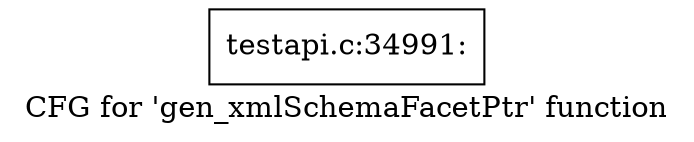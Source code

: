 digraph "CFG for 'gen_xmlSchemaFacetPtr' function" {
	label="CFG for 'gen_xmlSchemaFacetPtr' function";

	Node0x4a0cbd0 [shape=record,label="{testapi.c:34991:}"];
}
